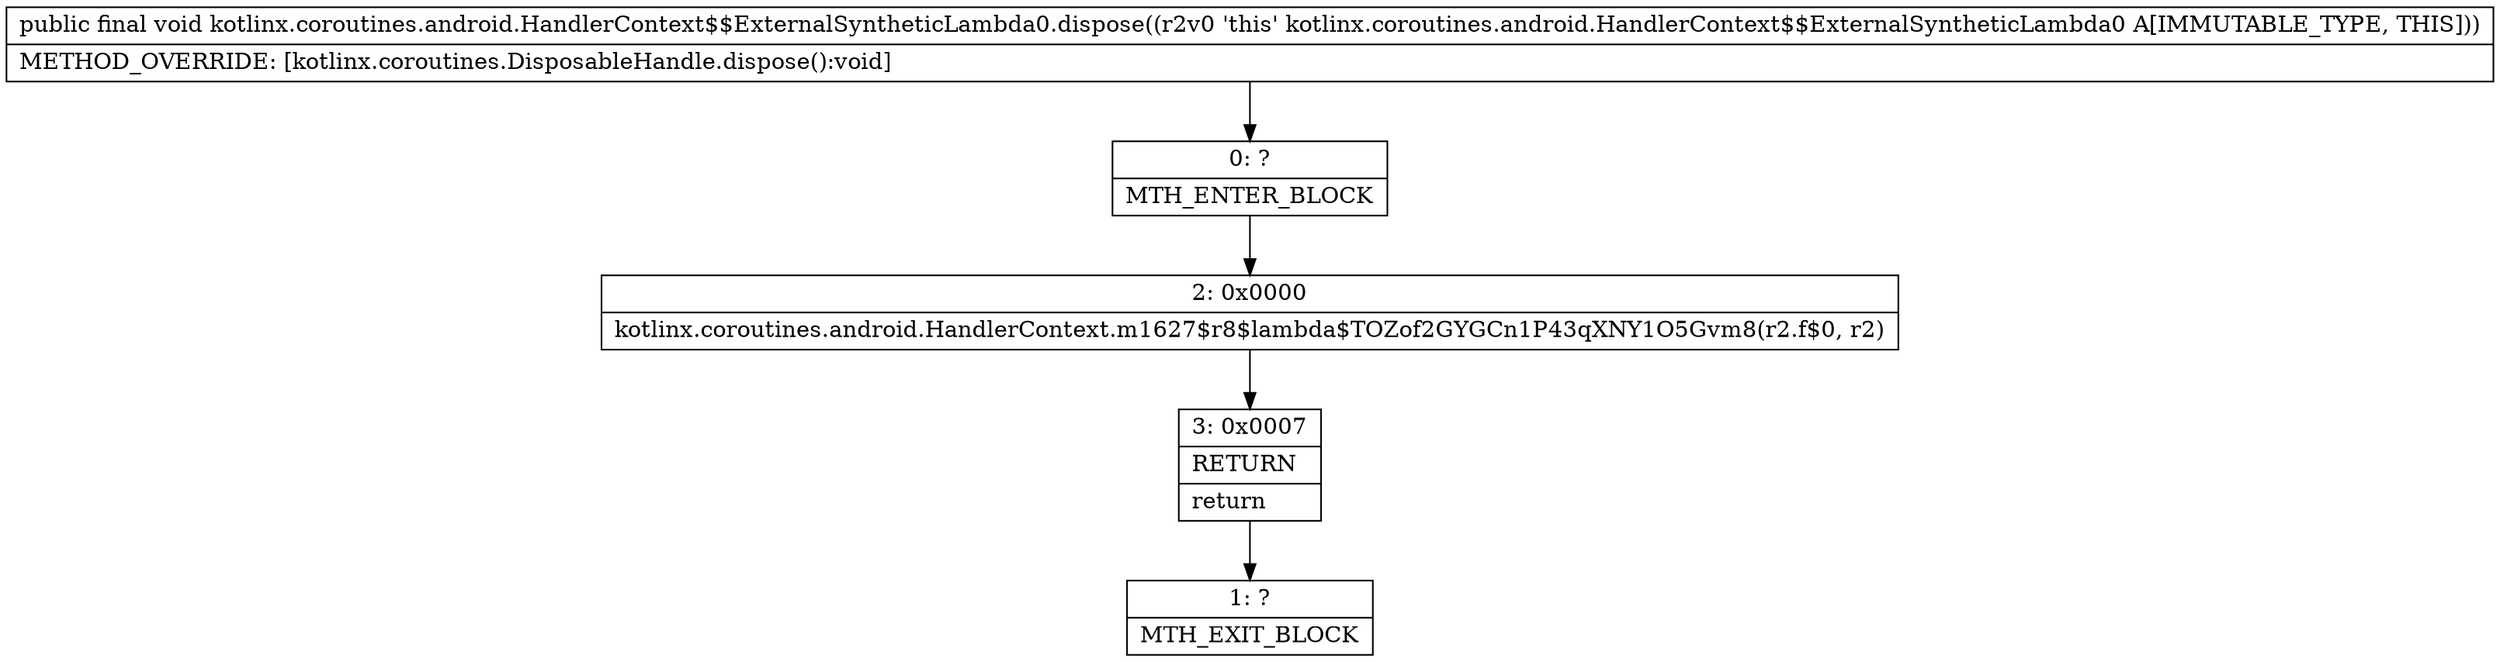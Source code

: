 digraph "CFG forkotlinx.coroutines.android.HandlerContext$$ExternalSyntheticLambda0.dispose()V" {
Node_0 [shape=record,label="{0\:\ ?|MTH_ENTER_BLOCK\l}"];
Node_2 [shape=record,label="{2\:\ 0x0000|kotlinx.coroutines.android.HandlerContext.m1627$r8$lambda$TOZof2GYGCn1P43qXNY1O5Gvm8(r2.f$0, r2)\l}"];
Node_3 [shape=record,label="{3\:\ 0x0007|RETURN\l|return\l}"];
Node_1 [shape=record,label="{1\:\ ?|MTH_EXIT_BLOCK\l}"];
MethodNode[shape=record,label="{public final void kotlinx.coroutines.android.HandlerContext$$ExternalSyntheticLambda0.dispose((r2v0 'this' kotlinx.coroutines.android.HandlerContext$$ExternalSyntheticLambda0 A[IMMUTABLE_TYPE, THIS]))  | METHOD_OVERRIDE: [kotlinx.coroutines.DisposableHandle.dispose():void]\l}"];
MethodNode -> Node_0;Node_0 -> Node_2;
Node_2 -> Node_3;
Node_3 -> Node_1;
}

